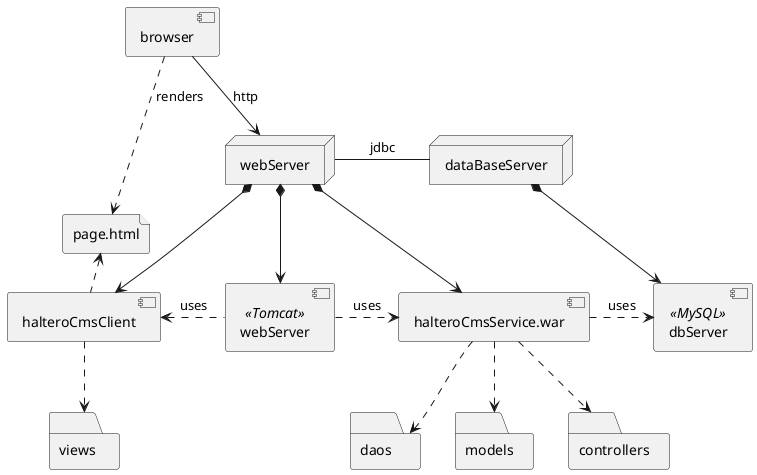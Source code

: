 @startuml

node webServer
node dataBaseServer
component browser
component halteroCmsClient
component "webServer" <<Tomcat>> as webServerComponent

component halteroCmsService.war
component dbServer <<MySQL>>

file page.html

folder views

folder controllers
folder daos
folder models

browser --> webServer : http
webServer *-d-> halteroCmsClient
halteroCmsClient .l.> page.html

webServer -r- dataBaseServer : jdbc
webServer *--> webServerComponent
webServerComponent .r.> halteroCmsService.war : uses
webServer *--> halteroCmsService.war

dataBaseServer *--> dbServer

browser ..> page.html : renders
halteroCmsClient <.r. webServerComponent : uses
halteroCmsClient ..> views
halteroCmsService.war .r.> dbServer : uses

halteroCmsService.war ..> controllers
halteroCmsService.war ..> daos
halteroCmsService.war ..> models

@enduml
